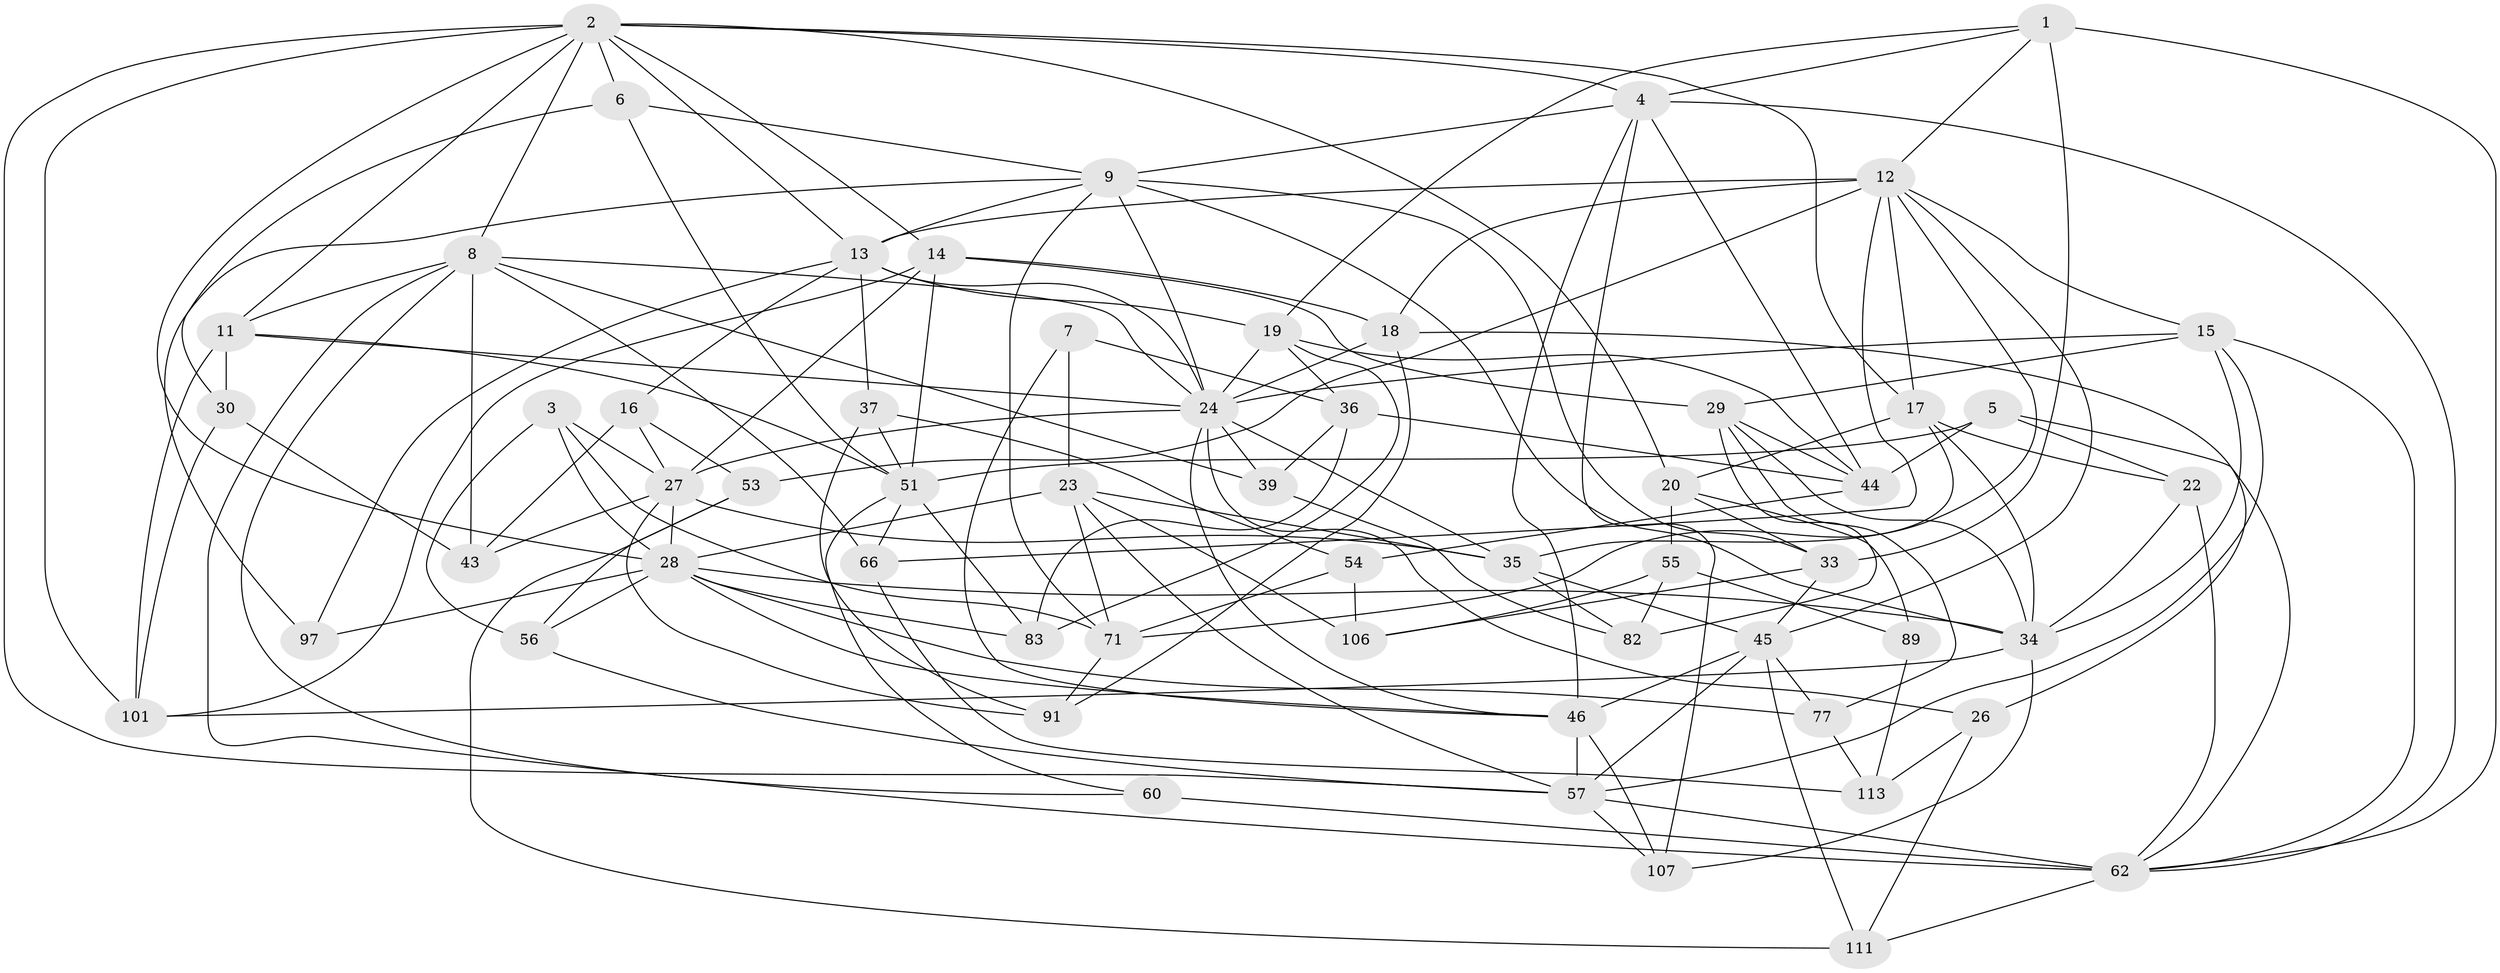 // original degree distribution, {4: 1.0}
// Generated by graph-tools (version 1.1) at 2025/16/03/09/25 04:16:15]
// undirected, 58 vertices, 161 edges
graph export_dot {
graph [start="1"]
  node [color=gray90,style=filled];
  1 [super="+25"];
  2 [super="+117+63+72"];
  3;
  4 [super="+68+96"];
  5;
  6;
  7;
  8 [super="+21+38"];
  9 [super="+40+10+114"];
  11 [super="+93"];
  12 [super="+47"];
  13 [super="+74"];
  14 [super="+52"];
  15 [super="+90"];
  16;
  17 [super="+69"];
  18 [super="+49"];
  19 [super="+116"];
  20 [super="+48"];
  22;
  23 [super="+50"];
  24 [super="+100+32"];
  26;
  27 [super="+67"];
  28 [super="+41+31"];
  29 [super="+42"];
  30;
  33 [super="+88"];
  34 [super="+86+108"];
  35 [super="+109"];
  36 [super="+112"];
  37;
  39;
  43;
  44 [super="+85"];
  45 [super="+64"];
  46 [super="+65"];
  51 [super="+115+58"];
  53;
  54;
  55;
  56;
  57 [super="+92+80"];
  60;
  62 [super="+87+78+110"];
  66;
  71 [super="+73"];
  77;
  82;
  83;
  89;
  91;
  97;
  101 [super="+103"];
  106;
  107;
  111;
  113;
  1 -- 33 [weight=2];
  1 -- 62;
  1 -- 4;
  1 -- 19;
  1 -- 12;
  2 -- 6;
  2 -- 13;
  2 -- 17;
  2 -- 4;
  2 -- 14;
  2 -- 101 [weight=2];
  2 -- 20;
  2 -- 8;
  2 -- 57;
  2 -- 11;
  2 -- 28;
  3 -- 71;
  3 -- 27;
  3 -- 56;
  3 -- 28;
  4 -- 107;
  4 -- 62;
  4 -- 46;
  4 -- 9 [weight=2];
  4 -- 44;
  5 -- 22;
  5 -- 44;
  5 -- 51;
  5 -- 62;
  6 -- 30;
  6 -- 51;
  6 -- 9;
  7 -- 36 [weight=2];
  7 -- 23;
  7 -- 46;
  8 -- 62;
  8 -- 66;
  8 -- 43;
  8 -- 60;
  8 -- 39;
  8 -- 11;
  8 -- 24;
  9 -- 33;
  9 -- 13;
  9 -- 97 [weight=2];
  9 -- 34;
  9 -- 71;
  9 -- 24;
  11 -- 30;
  11 -- 51;
  11 -- 101;
  11 -- 24;
  12 -- 45;
  12 -- 66;
  12 -- 13;
  12 -- 15;
  12 -- 18 [weight=2];
  12 -- 53;
  12 -- 17;
  12 -- 71;
  13 -- 97;
  13 -- 16;
  13 -- 19;
  13 -- 37;
  13 -- 24;
  14 -- 18;
  14 -- 27;
  14 -- 101;
  14 -- 51;
  14 -- 29;
  15 -- 34;
  15 -- 62;
  15 -- 57;
  15 -- 29;
  15 -- 24;
  16 -- 43;
  16 -- 53;
  16 -- 27;
  17 -- 22;
  17 -- 20;
  17 -- 34;
  17 -- 35;
  18 -- 26;
  18 -- 91;
  18 -- 24;
  19 -- 83;
  19 -- 44;
  19 -- 24;
  19 -- 36;
  20 -- 33;
  20 -- 89 [weight=2];
  20 -- 55;
  22 -- 34;
  22 -- 62;
  23 -- 106;
  23 -- 57;
  23 -- 35;
  23 -- 28;
  23 -- 71;
  24 -- 39;
  24 -- 46;
  24 -- 35;
  24 -- 26;
  24 -- 27;
  26 -- 111;
  26 -- 113;
  27 -- 28;
  27 -- 35;
  27 -- 91;
  27 -- 43;
  28 -- 83;
  28 -- 77;
  28 -- 34;
  28 -- 97;
  28 -- 56;
  28 -- 46;
  29 -- 34;
  29 -- 82;
  29 -- 77;
  29 -- 44;
  30 -- 101;
  30 -- 43;
  33 -- 106;
  33 -- 45;
  34 -- 101;
  34 -- 107;
  35 -- 82;
  35 -- 45;
  36 -- 83;
  36 -- 44;
  36 -- 39;
  37 -- 54;
  37 -- 91;
  37 -- 51;
  39 -- 82;
  44 -- 54;
  45 -- 46 [weight=2];
  45 -- 77;
  45 -- 57;
  45 -- 111;
  46 -- 57;
  46 -- 107;
  51 -- 60;
  51 -- 83;
  51 -- 66;
  53 -- 56;
  53 -- 111;
  54 -- 106;
  54 -- 71;
  55 -- 82;
  55 -- 89;
  55 -- 106;
  56 -- 57;
  57 -- 62;
  57 -- 107;
  60 -- 62 [weight=2];
  62 -- 111;
  66 -- 113;
  71 -- 91;
  77 -- 113;
  89 -- 113;
}
